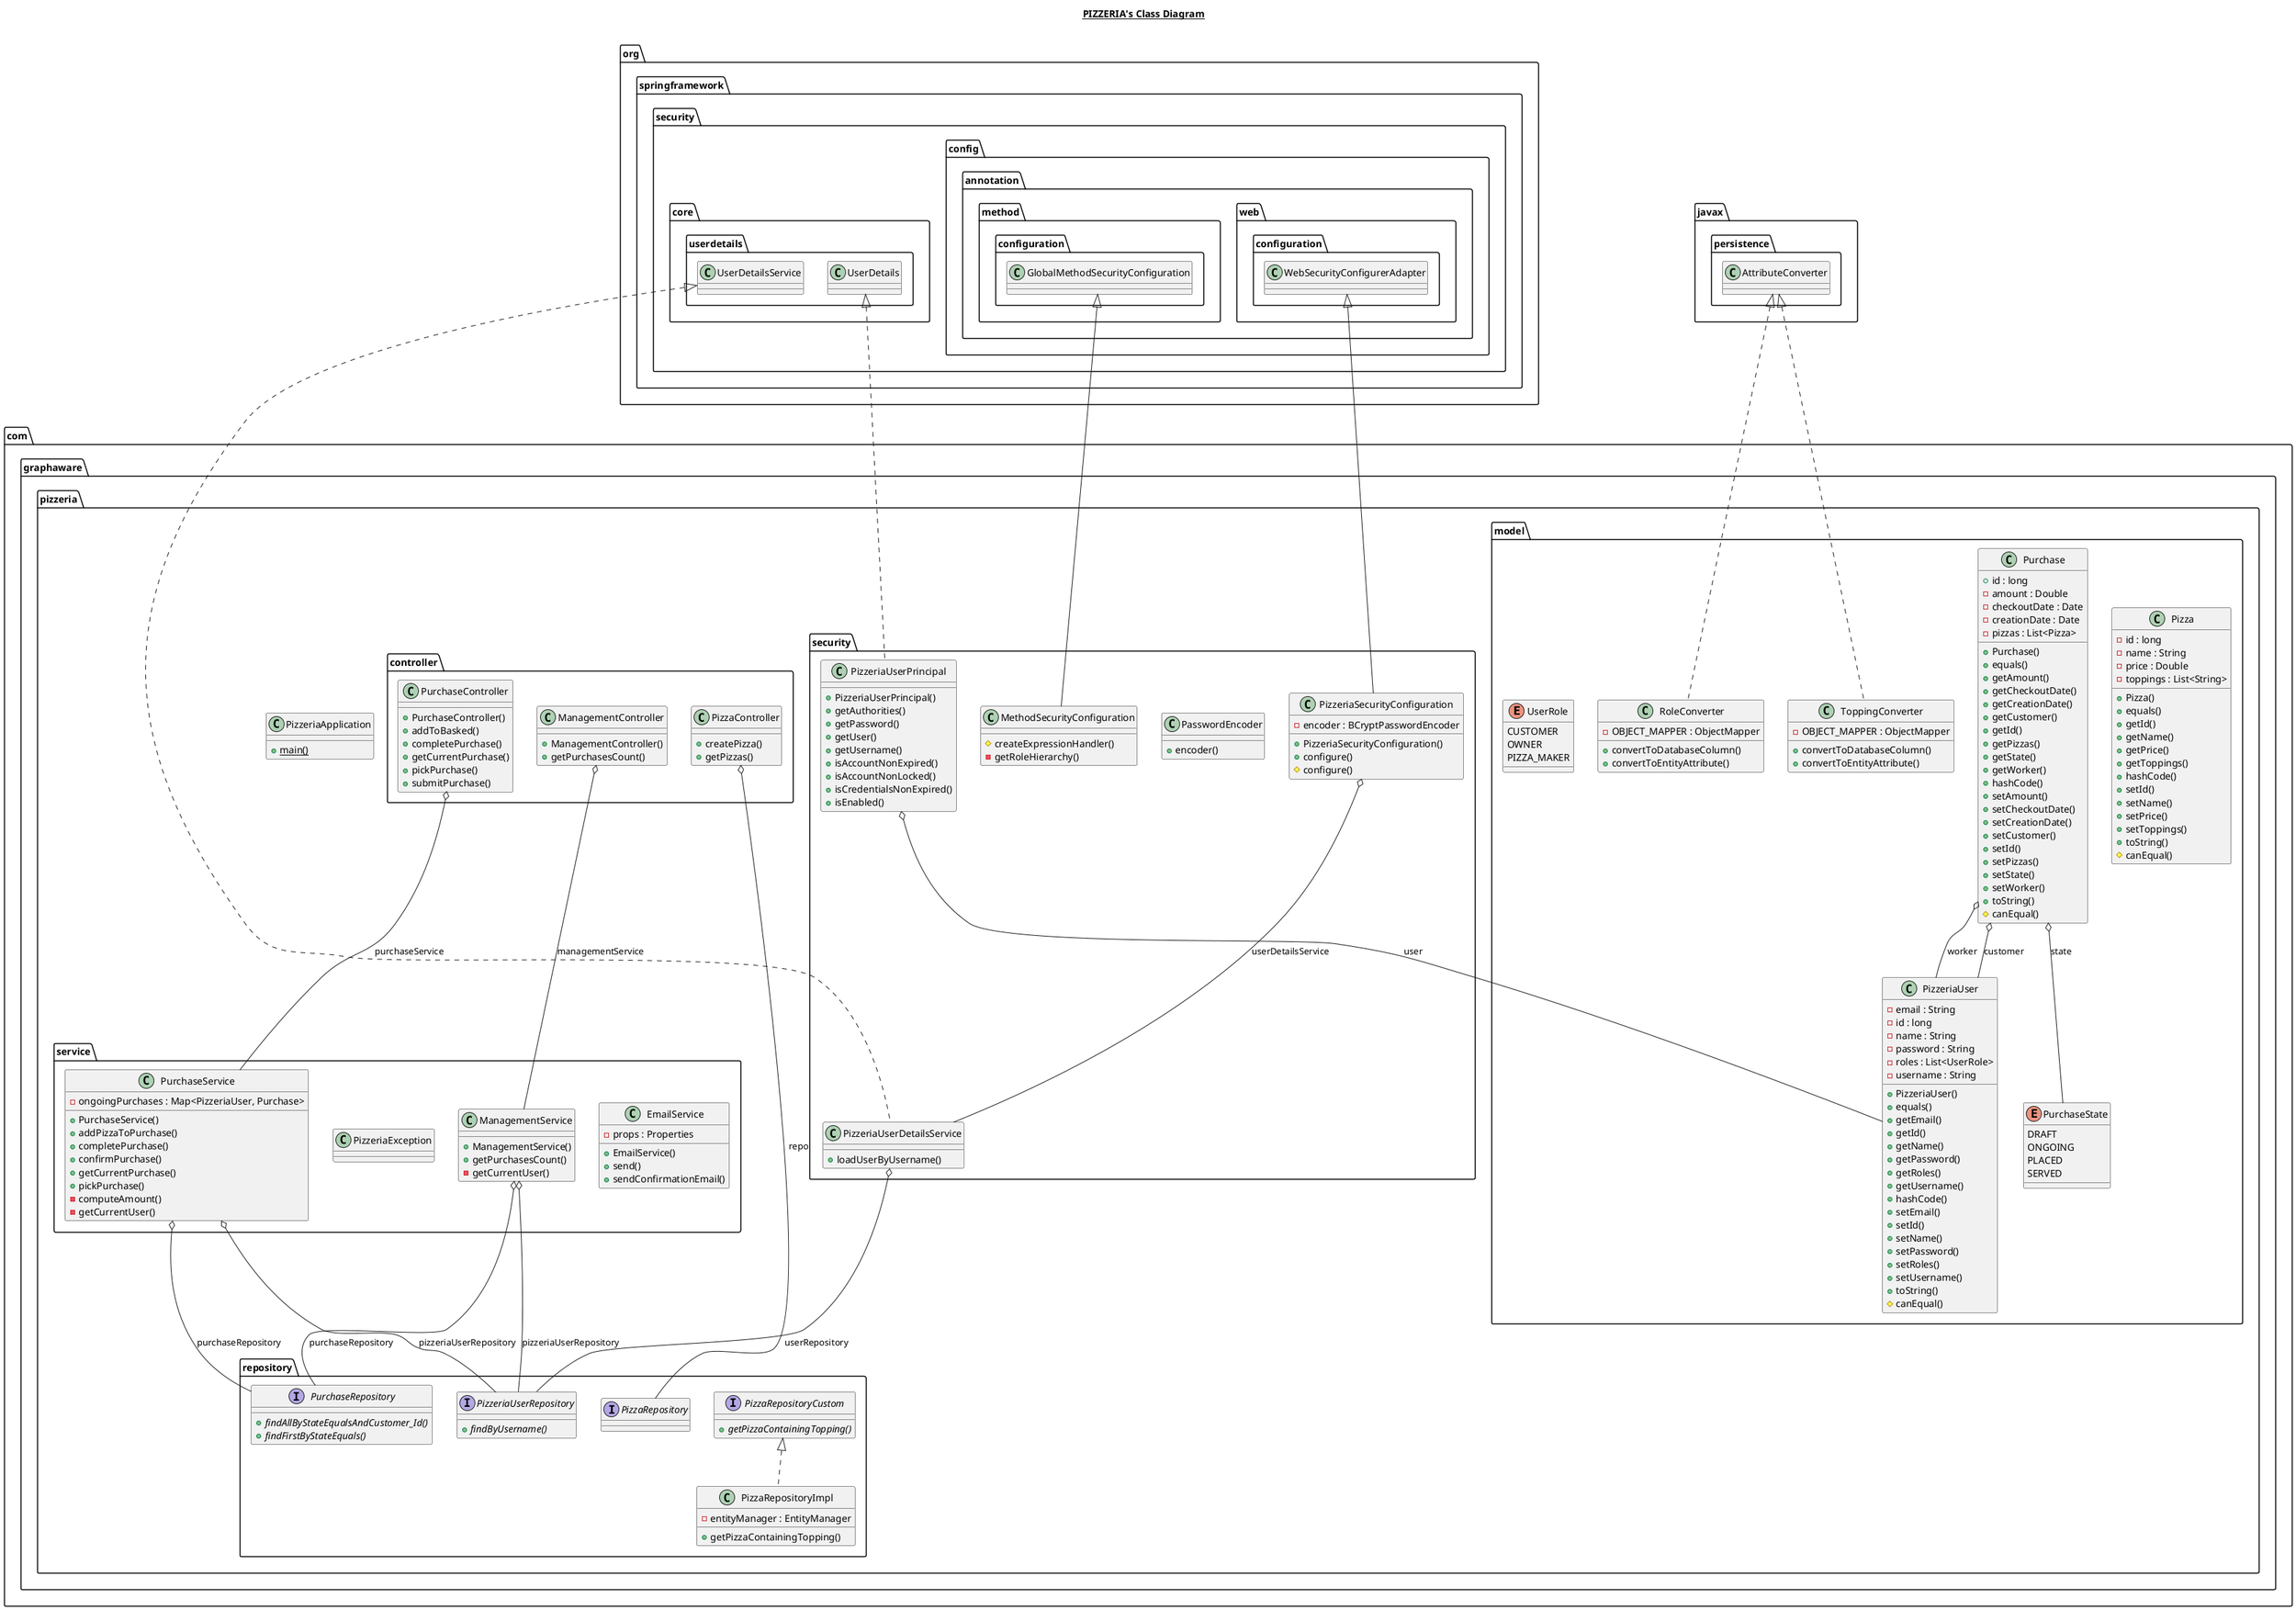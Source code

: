 @startuml

title __PIZZERIA's Class Diagram__\n

namespace com.graphaware.pizzeria {
  class com.graphaware.pizzeria.PizzeriaApplication {
      {static} + main()
  }
}

namespace com.graphaware.pizzeria {

  namespace security {
    class com.graphaware.pizzeria.security.MethodSecurityConfiguration {
                            # createExpressionHandler()
                            - getRoleHierarchy()
     }

    class com.graphaware.pizzeria.security.PasswordEncoder {
        + encoder()
    }

    class com.graphaware.pizzeria.security.PizzeriaSecurityConfiguration {
        - encoder : BCryptPasswordEncoder
        + PizzeriaSecurityConfiguration()
        + configure()
        # configure()
    }

    class com.graphaware.pizzeria.security.PizzeriaUserDetailsService {
        + loadUserByUsername()
    }

    class com.graphaware.pizzeria.security.PizzeriaUserPrincipal {
        + PizzeriaUserPrincipal()
        + getAuthorities()
        + getPassword()
        + getUser()
        + getUsername()
        + isAccountNonExpired()
        + isAccountNonLocked()
        + isCredentialsNonExpired()
        + isEnabled()
    }
  }

  namespace service {
    class com.graphaware.pizzeria.service.EmailService {
        - props : Properties
        + EmailService()
        + send()
        + sendConfirmationEmail()
    }

    class com.graphaware.pizzeria.service.ManagementService {
        + ManagementService()
        + getPurchasesCount()
        - getCurrentUser()
    }

    class com.graphaware.pizzeria.service.PizzeriaException {
    }

    class com.graphaware.pizzeria.service.PurchaseService {
        - ongoingPurchases : Map<PizzeriaUser, Purchase>
        + PurchaseService()
        + addPizzaToPurchase()
        + completePurchase()
        + confirmPurchase()
        + getCurrentPurchase()
        + pickPurchase()
        - computeAmount()
        - getCurrentUser()
    }


  }

  namespace repository {

      interface com.graphaware.pizzeria.repository.PizzaRepository {
      }

      interface com.graphaware.pizzeria.repository.PizzeriaUserRepository {
                {abstract} + findByUsername()
      }

      interface com.graphaware.pizzeria.repository.PurchaseRepository {
          {abstract} + findAllByStateEqualsAndCustomer_Id()
          {abstract} + findFirstByStateEquals()
      }

      interface com.graphaware.pizzeria.repository.PizzaRepositoryCustom {
                  {abstract} + getPizzaContainingTopping()
      }

      class com.graphaware.pizzeria.repository.PizzaRepositoryImpl {
                  - entityManager : EntityManager
                  + getPizzaContainingTopping()
      }
  }

  namespace model {

        class Pizza {
            - id : long
            - name : String
            - price : Double
            - toppings : List<String>
            + Pizza()
            + equals()
            + getId()
            + getName()
            + getPrice()
            + getToppings()
            + hashCode()
            + setId()
            + setName()
            + setPrice()
            + setToppings()
            + toString()
            # canEqual()
        }

        class PizzeriaUser {
            - email : String
            - id : long
            - name : String
            - password : String
            - roles : List<UserRole>
            - username : String
            + PizzeriaUser()
            + equals()
            + getEmail()
            + getId()
            + getName()
            + getPassword()
            + getRoles()
            + getUsername()
            + hashCode()
            + setEmail()
            + setId()
            + setName()
            + setPassword()
            + setRoles()
            + setUsername()
            + toString()
            # canEqual()
        }

        class Purchase {
            + id : long
            - amount : Double
            - checkoutDate : Date
            - creationDate : Date
            - pizzas : List<Pizza>
            + Purchase()
            + equals()
            + getAmount()
            + getCheckoutDate()
            + getCreationDate()
            + getCustomer()
            + getId()
            + getPizzas()
            + getState()
            + getWorker()
            + hashCode()
            + setAmount()
            + setCheckoutDate()
            + setCreationDate()
            + setCustomer()
            + setId()
            + setPizzas()
            + setState()
            + setWorker()
            + toString()
            # canEqual()
        }

      enum PurchaseState {
                DRAFT
                ONGOING
                PLACED
                SERVED
      }

      class RoleConverter {
                  - OBJECT_MAPPER : ObjectMapper
                  + convertToDatabaseColumn()
                  + convertToEntityAttribute()
      }

      class ToppingConverter {
                        - OBJECT_MAPPER : ObjectMapper
                        + convertToDatabaseColumn()
                        + convertToEntityAttribute()
      }

      enum UserRole {
        CUSTOMER
        OWNER
        PIZZA_MAKER
      }
  }

  namespace controller {

      class com.graphaware.pizzeria.controller.ManagementController {
                        + ManagementController()
                        + getPurchasesCount()
                    }

      class com.graphaware.pizzeria.controller.PizzaController {
          + createPizza()
          + getPizzas()
      }

      class com.graphaware.pizzeria.controller.PurchaseController {
          + PurchaseController()
          + addToBasked()
          + completePurchase()
          + getCurrentPurchase()
          + pickPurchase()
          + submitPurchase()
      }
  }

}


com.graphaware.pizzeria.controller.ManagementController o-- com.graphaware.pizzeria.service.ManagementService : managementService
com.graphaware.pizzeria.controller.PizzaController o-- com.graphaware.pizzeria.repository.PizzaRepository : repo
com.graphaware.pizzeria.controller.PurchaseController o-- com.graphaware.pizzeria.service.PurchaseService : purchaseService
com.graphaware.pizzeria.model.Purchase o-- com.graphaware.pizzeria.model.PizzeriaUser : customer
com.graphaware.pizzeria.model.Purchase o-- com.graphaware.pizzeria.model.PurchaseState : state
com.graphaware.pizzeria.model.Purchase o-- com.graphaware.pizzeria.model.PizzeriaUser : worker
com.graphaware.pizzeria.model.RoleConverter .up.|> javax.persistence.AttributeConverter
com.graphaware.pizzeria.model.ToppingConverter .up.|> javax.persistence.AttributeConverter
com.graphaware.pizzeria.repository.PizzaRepositoryImpl .up.|> com.graphaware.pizzeria.repository.PizzaRepositoryCustom
com.graphaware.pizzeria.service.ManagementService o-- com.graphaware.pizzeria.repository.PizzeriaUserRepository : pizzeriaUserRepository
com.graphaware.pizzeria.service.ManagementService o-- com.graphaware.pizzeria.repository.PurchaseRepository : purchaseRepository
com.graphaware.pizzeria.service.PurchaseService o-- com.graphaware.pizzeria.repository.PizzeriaUserRepository : pizzeriaUserRepository
com.graphaware.pizzeria.service.PurchaseService o-- com.graphaware.pizzeria.repository.PurchaseRepository : purchaseRepository
com.graphaware.pizzeria.security.MethodSecurityConfiguration -up-|> org.springframework.security.config.annotation.method.configuration.GlobalMethodSecurityConfiguration
com.graphaware.pizzeria.security.PizzeriaSecurityConfiguration -up-|> org.springframework.security.config.annotation.web.configuration.WebSecurityConfigurerAdapter
com.graphaware.pizzeria.security.PizzeriaSecurityConfiguration o-- com.graphaware.pizzeria.security.PizzeriaUserDetailsService : userDetailsService
com.graphaware.pizzeria.security.PizzeriaUserDetailsService .up.|> org.springframework.security.core.userdetails.UserDetailsService
com.graphaware.pizzeria.security.PizzeriaUserDetailsService o-- com.graphaware.pizzeria.repository.PizzeriaUserRepository : userRepository
com.graphaware.pizzeria.security.PizzeriaUserPrincipal .up.|> org.springframework.security.core.userdetails.UserDetails
com.graphaware.pizzeria.security.PizzeriaUserPrincipal o-- com.graphaware.pizzeria.model.PizzeriaUser : user


@enduml
